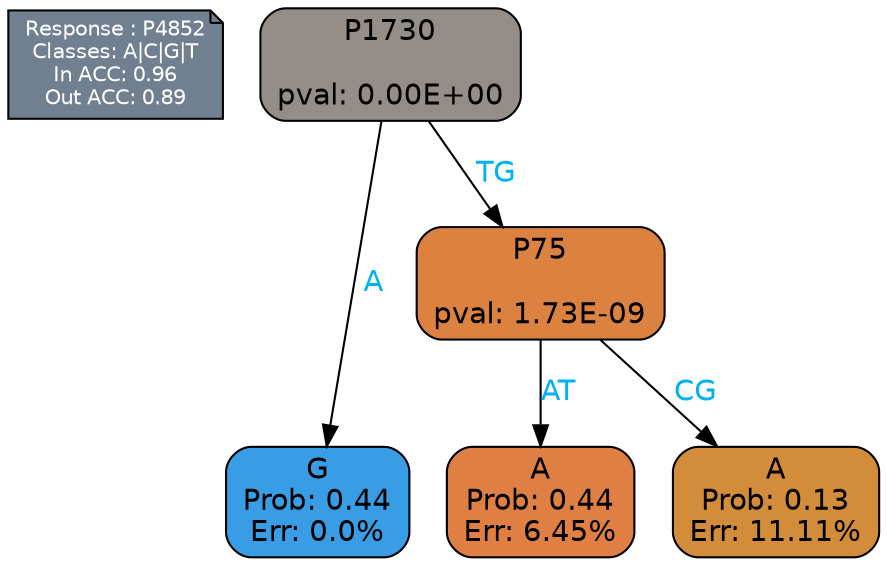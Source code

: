 digraph Tree {
node [shape=box, style="filled, rounded", color="black", fontname=helvetica] ;
graph [ranksep=equally, splines=polylines, bgcolor=transparent, dpi=600] ;
edge [fontname=helvetica] ;
LEGEND [label="Response : P4852
Classes: A|C|G|T
In ACC: 0.96
Out ACC: 0.89
",shape=note,align=left,style=filled,fillcolor="slategray",fontcolor="white",fontsize=10];1 [label="P1730

pval: 0.00E+00", fillcolor="#958e88"] ;
2 [label="G
Prob: 0.44
Err: 0.0%", fillcolor="#399de5"] ;
3 [label="P75

pval: 1.73E-09", fillcolor="#dc8241"] ;
4 [label="A
Prob: 0.44
Err: 6.45%", fillcolor="#df7f44"] ;
5 [label="A
Prob: 0.13
Err: 11.11%", fillcolor="#d38c39"] ;
1 -> 2 [label="A",fontcolor=deepskyblue2] ;
1 -> 3 [label="TG",fontcolor=deepskyblue2] ;
3 -> 4 [label="AT",fontcolor=deepskyblue2] ;
3 -> 5 [label="CG",fontcolor=deepskyblue2] ;
{rank = same; 2;4;5;}{rank = same; LEGEND;1;}}